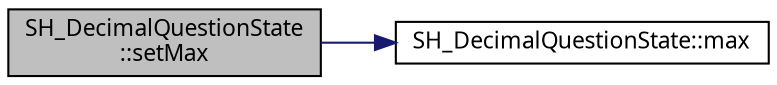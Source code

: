 digraph "SH_DecimalQuestionState::setMax"
{
 // INTERACTIVE_SVG=YES
  bgcolor="transparent";
  edge [fontname="Verdana",fontsize="11",labelfontname="Verdana",labelfontsize="11"];
  node [fontname="Verdana",fontsize="11",shape=record];
  rankdir="LR";
  Node1 [label="SH_DecimalQuestionState\l::setMax",height=0.2,width=0.4,color="black", fillcolor="grey75", style="filled" fontcolor="black"];
  Node1 -> Node2 [color="midnightblue",fontsize="11",style="solid",fontname="Verdana"];
  Node2 [label="SH_DecimalQuestionState::max",height=0.2,width=0.4,color="black",URL="$classSH__DecimalQuestionState.html#a17bd2b3f5766c5379d7f057d7d4aa178"];
}
